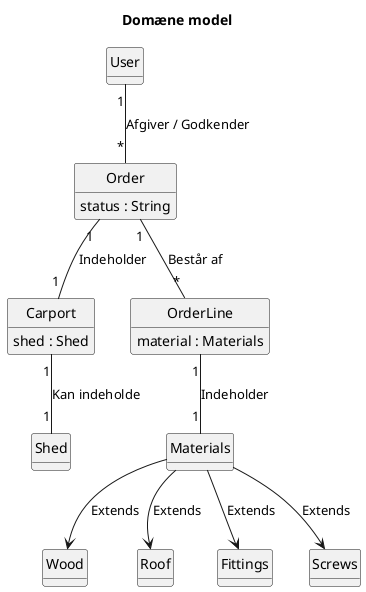 @startuml
Title Domæne model

' Entities
hide circle
hide methods

class Materials {
'    id : int
'    name : String
'    dimension : String
'    description : String
'    price : double
}

class Wood {
'    id : int
'    name : String
'    dimension : String
'    description : String
'    meterPrice : double
}

class Roof {
'    id : int
'    name : String
'    dimension : String
'    description : String
'    squareMeterPrice : double
}

' kun stk pris
class Fittings {
'    id : int
'    name : String
'    dimension : String
'    description : String
'    unitPrice : double
}

' kun pakke pris
class Screws {
'    id : int
'    name : String
'    dimension : String
'    description : String
'    packPrice : double
}

class User {
'    id : int
'    email : String
'    password : String
'    role : String
'    name : String
'    address : String
'    zip : int
'    city : String
'    phoneNumber : String
}

class Order {
'    id : int
    status : String
'    user : User
'    carport : Carport
'    remarks : String
'    orderlines : List<int>
'    created : String
'    deliveryDate : String
}

class Carport {
'    id : int
'    width : int
'    length : int
'    height : int
'    hasFlatRoof : boolean
    shed : Shed
'    description : String
}

class Shed {
'    shedId : int
'    ' MySQL carportId
'    shedType : String
'    shedLocation : String
'    shedWidth : int
'    shedLength : int
}

class OrderLine {
'    id : int
    material : Materials
'    length : int
'    amount : int
'    price : double
}

' Enteties relations
Materials --> Wood : Extends
Materials --> Roof : Extends
Materials --> Fittings : Extends
Materials --> Screws : Extends

User "1" -- "*" Order : Afgiver / Godkender
Order "1" -- "*" OrderLine : Består af
Order "1" -- "1" Carport : Indeholder
Carport "1" -- "1" Shed : Kan indeholde
OrderLine "1" -- "1" Materials : Indeholder

@enduml